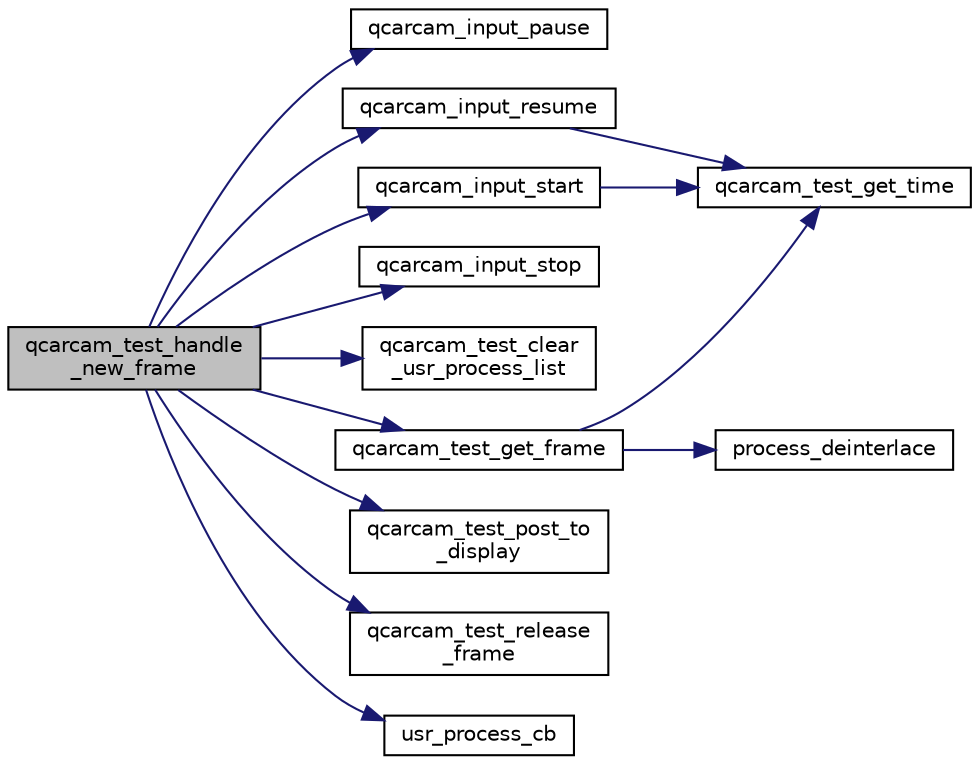 digraph "qcarcam_test_handle_new_frame"
{
 // LATEX_PDF_SIZE
  edge [fontname="Helvetica",fontsize="10",labelfontname="Helvetica",labelfontsize="10"];
  node [fontname="Helvetica",fontsize="10",shape=record];
  rankdir="LR";
  Node1 [label="qcarcam_test_handle\l_new_frame",height=0.2,width=0.4,color="black", fillcolor="grey75", style="filled", fontcolor="black",tooltip=" "];
  Node1 -> Node2 [color="midnightblue",fontsize="10",style="solid"];
  Node2 [label="qcarcam_input_pause",height=0.2,width=0.4,color="black", fillcolor="white", style="filled",URL="$qcarcam__test_8cpp.html#a6f81953cb32cca41fd71de50ba8bcb69",tooltip=" "];
  Node1 -> Node3 [color="midnightblue",fontsize="10",style="solid"];
  Node3 [label="qcarcam_input_resume",height=0.2,width=0.4,color="black", fillcolor="white", style="filled",URL="$qcarcam__test_8cpp.html#a771495f4ddec4db0f276b9f766b70802",tooltip=" "];
  Node3 -> Node4 [color="midnightblue",fontsize="10",style="solid"];
  Node4 [label="qcarcam_test_get_time",height=0.2,width=0.4,color="black", fillcolor="white", style="filled",URL="$qcarcam__test_8cpp.html#a8797fba9a1603854ac68a21d6824169a",tooltip=" "];
  Node1 -> Node5 [color="midnightblue",fontsize="10",style="solid"];
  Node5 [label="qcarcam_input_start",height=0.2,width=0.4,color="black", fillcolor="white", style="filled",URL="$qcarcam__test_8cpp.html#a618ce40fb6f604b475d7bfc027f76db1",tooltip=" "];
  Node5 -> Node4 [color="midnightblue",fontsize="10",style="solid"];
  Node1 -> Node6 [color="midnightblue",fontsize="10",style="solid"];
  Node6 [label="qcarcam_input_stop",height=0.2,width=0.4,color="black", fillcolor="white", style="filled",URL="$qcarcam__test_8cpp.html#afbd790e052c2ac6e127950ace2074189",tooltip=" "];
  Node1 -> Node7 [color="midnightblue",fontsize="10",style="solid"];
  Node7 [label="qcarcam_test_clear\l_usr_process_list",height=0.2,width=0.4,color="black", fillcolor="white", style="filled",URL="$qcarcam__test_8cpp.html#ab47dc326c1c6d25deeb6788e5e3ade4d",tooltip=" "];
  Node1 -> Node8 [color="midnightblue",fontsize="10",style="solid"];
  Node8 [label="qcarcam_test_get_frame",height=0.2,width=0.4,color="black", fillcolor="white", style="filled",URL="$qcarcam__test_8cpp.html#ad4c6fef83b86686ff8ec30cde7021e19",tooltip=" "];
  Node8 -> Node9 [color="midnightblue",fontsize="10",style="solid"];
  Node9 [label="process_deinterlace",height=0.2,width=0.4,color="black", fillcolor="white", style="filled",URL="$qcarcam__test_8cpp.html#aebac84547abfbc3849f28b7c18b961ce",tooltip=" "];
  Node8 -> Node4 [color="midnightblue",fontsize="10",style="solid"];
  Node1 -> Node10 [color="midnightblue",fontsize="10",style="solid"];
  Node10 [label="qcarcam_test_post_to\l_display",height=0.2,width=0.4,color="black", fillcolor="white", style="filled",URL="$qcarcam__test_8cpp.html#ae9cb7ae13873e13dd37cb09413a40055",tooltip=" "];
  Node1 -> Node11 [color="midnightblue",fontsize="10",style="solid"];
  Node11 [label="qcarcam_test_release\l_frame",height=0.2,width=0.4,color="black", fillcolor="white", style="filled",URL="$qcarcam__test_8cpp.html#a4c1c416b8d9929202c954dd3a3f3840b",tooltip=" "];
  Node1 -> Node12 [color="midnightblue",fontsize="10",style="solid"];
  Node12 [label="usr_process_cb",height=0.2,width=0.4,color="black", fillcolor="white", style="filled",URL="$qcarcam__test_8cpp.html#a0d615f6b689d3a6ee6057358a5196f83",tooltip=" "];
}
